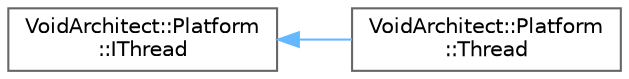 digraph "Graphical Class Hierarchy"
{
 // LATEX_PDF_SIZE
  bgcolor="transparent";
  edge [fontname=Helvetica,fontsize=10,labelfontname=Helvetica,labelfontsize=10];
  node [fontname=Helvetica,fontsize=10,shape=box,height=0.2,width=0.4];
  rankdir="LR";
  Node0 [id="Node000000",label="VoidArchitect::Platform\l::IThread",height=0.2,width=0.4,color="grey40", fillcolor="white", style="filled",URL="$class_void_architect_1_1_platform_1_1_i_thread.html",tooltip="Base interface for cross-platform thread abstraction."];
  Node0 -> Node1 [id="edge20_Node000000_Node000001",dir="back",color="steelblue1",style="solid",tooltip=" "];
  Node1 [id="Node000001",label="VoidArchitect::Platform\l::Thread",height=0.2,width=0.4,color="grey40", fillcolor="white", style="filled",URL="$class_void_architect_1_1_platform_1_1_thread.html",tooltip=" "];
}

